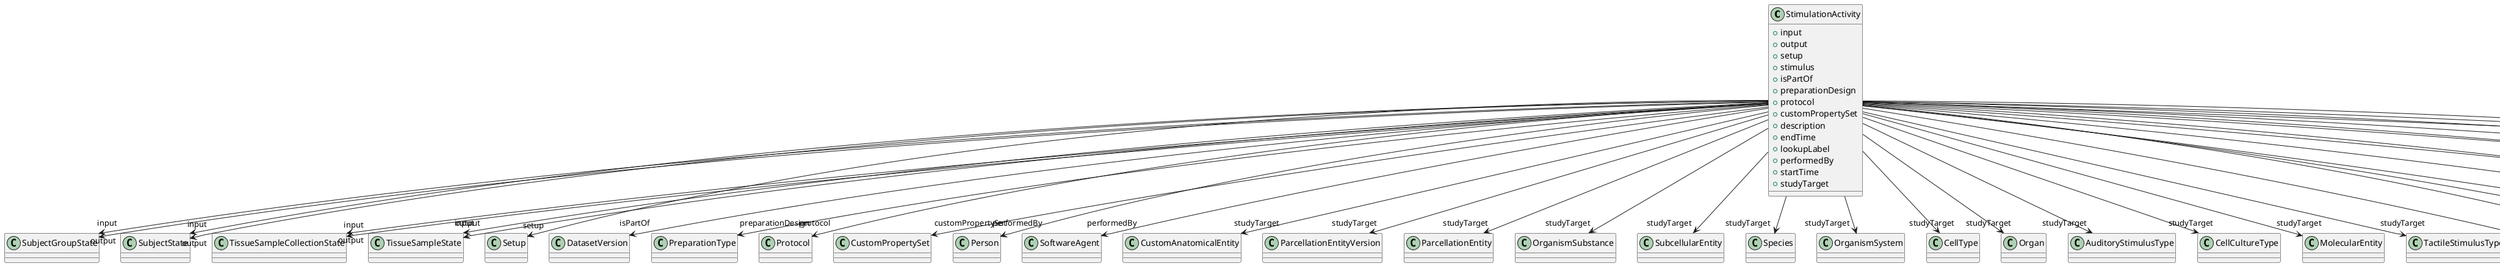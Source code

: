 @startuml
class StimulationActivity {
+input
+output
+setup
+stimulus
+isPartOf
+preparationDesign
+protocol
+customPropertySet
+description
+endTime
+lookupLabel
+performedBy
+startTime
+studyTarget

}
StimulationActivity -d-> "input" SubjectGroupState
StimulationActivity -d-> "input" SubjectState
StimulationActivity -d-> "input" TissueSampleCollectionState
StimulationActivity -d-> "input" TissueSampleState
StimulationActivity -d-> "output" SubjectGroupState
StimulationActivity -d-> "output" SubjectState
StimulationActivity -d-> "output" TissueSampleCollectionState
StimulationActivity -d-> "output" TissueSampleState
StimulationActivity -d-> "setup" Setup
StimulationActivity -d-> "isPartOf" DatasetVersion
StimulationActivity -d-> "preparationDesign" PreparationType
StimulationActivity -d-> "protocol" Protocol
StimulationActivity -d-> "customPropertySet" CustomPropertySet
StimulationActivity -d-> "performedBy" Person
StimulationActivity -d-> "performedBy" SoftwareAgent
StimulationActivity -d-> "studyTarget" CustomAnatomicalEntity
StimulationActivity -d-> "studyTarget" ParcellationEntityVersion
StimulationActivity -d-> "studyTarget" ParcellationEntity
StimulationActivity -d-> "studyTarget" OrganismSubstance
StimulationActivity -d-> "studyTarget" SubcellularEntity
StimulationActivity -d-> "studyTarget" Species
StimulationActivity -d-> "studyTarget" OrganismSystem
StimulationActivity -d-> "studyTarget" CellType
StimulationActivity -d-> "studyTarget" Organ
StimulationActivity -d-> "studyTarget" AuditoryStimulusType
StimulationActivity -d-> "studyTarget" CellCultureType
StimulationActivity -d-> "studyTarget" MolecularEntity
StimulationActivity -d-> "studyTarget" TactileStimulusType
StimulationActivity -d-> "studyTarget" BreedingType
StimulationActivity -d-> "studyTarget" Disease
StimulationActivity -d-> "studyTarget" Handedness
StimulationActivity -d-> "studyTarget" UBERONParcellation
StimulationActivity -d-> "studyTarget" GeneticStrainType
StimulationActivity -d-> "studyTarget" DiseaseModel
StimulationActivity -d-> "studyTarget" GustatoryStimulusType
StimulationActivity -d-> "studyTarget" BiologicalOrder
StimulationActivity -d-> "studyTarget" ElectricalStimulusType
StimulationActivity -d-> "studyTarget" OpticalStimulusType
StimulationActivity -d-> "studyTarget" VisualStimulusType
StimulationActivity -d-> "studyTarget" TermSuggestion
StimulationActivity -d-> "studyTarget" OlfactoryStimulusType
StimulationActivity -d-> "studyTarget" BiologicalSex

@enduml